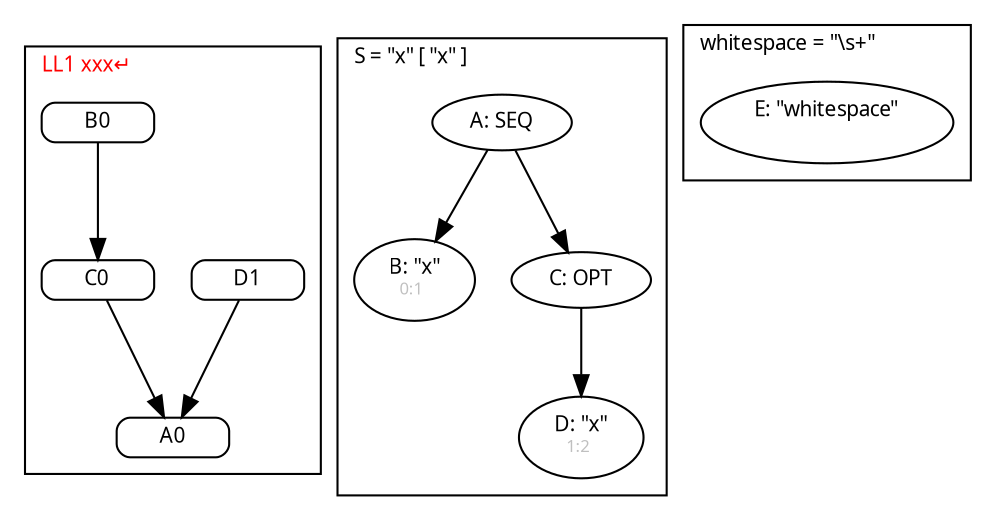 digraph G {
  fontname = Menlo
  fontsize = 10
  node [fontname = Menlo, fontsize = 10]
  edge [fontname = Menlo, fontsize = 10]
  graph [ordering = out]
  subgraph GSS {
    cluster = true
    label = <LL1 xxx↵> fontcolor = red
    labeljust = l
    node [shape = box, style = rounded, height = 0]
    "D1" -> "A0"
    "C0" -> "A0"
    "B0" -> "C0"
  }
  subgraph S {
    cluster = true
    label = <S = "x" [ "x" ]>
    labeljust = l
    node [shape = ellipse, height = 0]
    A [label = <A: SEQ>]
    A -> B
    B [label = <B: "x"<br/><font color="gray" point-size="8.0"> 0:1 </font> >]
    A -> C
    C [label = <C: OPT>]
    C -> D
    D [label = <D: "x"<br/><font color="gray" point-size="8.0"> 1:2 </font> >]
  }
  subgraph whitespace {
    cluster = true
    label = <whitespace = "\s+">
    labeljust = l
    node [shape = ellipse, height = 0]
    E [label = <E: "whitespace"<br/><font color="gray" point-size="8.0">  </font> >]
  }
}